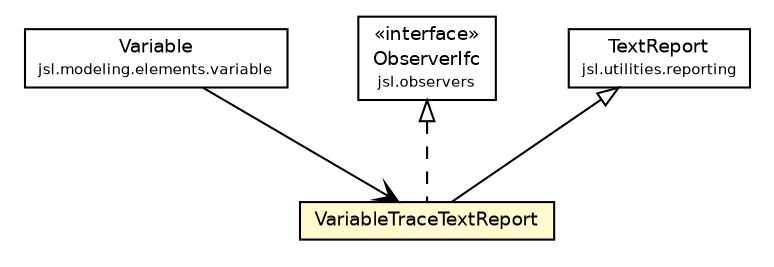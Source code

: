 #!/usr/local/bin/dot
#
# Class diagram 
# Generated by UMLGraph version 5.4 (http://www.umlgraph.org/)
#

digraph G {
	edge [fontname="Helvetica",fontsize=10,labelfontname="Helvetica",labelfontsize=10];
	node [fontname="Helvetica",fontsize=10,shape=plaintext];
	nodesep=0.25;
	ranksep=0.5;
	// jsl.modeling.elements.variable.Variable
	c234876 [label=<<table title="jsl.modeling.elements.variable.Variable" border="0" cellborder="1" cellspacing="0" cellpadding="2" port="p" href="../../modeling/elements/variable/Variable.html">
		<tr><td><table border="0" cellspacing="0" cellpadding="1">
<tr><td align="center" balign="center"> Variable </td></tr>
<tr><td align="center" balign="center"><font point-size="7.0"> jsl.modeling.elements.variable </font></td></tr>
		</table></td></tr>
		</table>>, URL="../../modeling/elements/variable/Variable.html", fontname="Helvetica", fontcolor="black", fontsize=9.0];
	// jsl.observers.ObserverIfc
	c234921 [label=<<table title="jsl.observers.ObserverIfc" border="0" cellborder="1" cellspacing="0" cellpadding="2" port="p" href="../ObserverIfc.html">
		<tr><td><table border="0" cellspacing="0" cellpadding="1">
<tr><td align="center" balign="center"> &#171;interface&#187; </td></tr>
<tr><td align="center" balign="center"> ObserverIfc </td></tr>
<tr><td align="center" balign="center"><font point-size="7.0"> jsl.observers </font></td></tr>
		</table></td></tr>
		</table>>, URL="../ObserverIfc.html", fontname="Helvetica", fontcolor="black", fontsize=9.0];
	// jsl.observers.variable.VariableTraceTextReport
	c234943 [label=<<table title="jsl.observers.variable.VariableTraceTextReport" border="0" cellborder="1" cellspacing="0" cellpadding="2" port="p" bgcolor="lemonChiffon" href="./VariableTraceTextReport.html">
		<tr><td><table border="0" cellspacing="0" cellpadding="1">
<tr><td align="center" balign="center"> VariableTraceTextReport </td></tr>
		</table></td></tr>
		</table>>, URL="./VariableTraceTextReport.html", fontname="Helvetica", fontcolor="black", fontsize=9.0];
	// jsl.utilities.reporting.TextReport
	c235068 [label=<<table title="jsl.utilities.reporting.TextReport" border="0" cellborder="1" cellspacing="0" cellpadding="2" port="p" href="../../utilities/reporting/TextReport.html">
		<tr><td><table border="0" cellspacing="0" cellpadding="1">
<tr><td align="center" balign="center"> TextReport </td></tr>
<tr><td align="center" balign="center"><font point-size="7.0"> jsl.utilities.reporting </font></td></tr>
		</table></td></tr>
		</table>>, URL="../../utilities/reporting/TextReport.html", fontname="Helvetica", fontcolor="black", fontsize=9.0];
	//jsl.observers.variable.VariableTraceTextReport extends jsl.utilities.reporting.TextReport
	c235068:p -> c234943:p [dir=back,arrowtail=empty];
	//jsl.observers.variable.VariableTraceTextReport implements jsl.observers.ObserverIfc
	c234921:p -> c234943:p [dir=back,arrowtail=empty,style=dashed];
	// jsl.modeling.elements.variable.Variable NAVASSOC jsl.observers.variable.VariableTraceTextReport
	c234876:p -> c234943:p [taillabel="", label="", headlabel="", fontname="Helvetica", fontcolor="black", fontsize=10.0, color="black", arrowhead=open];
}

